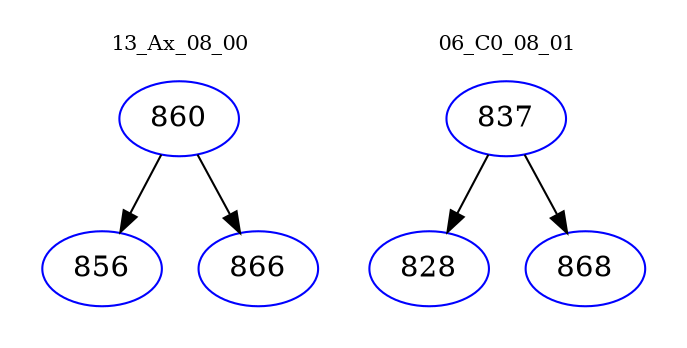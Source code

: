 digraph{
subgraph cluster_0 {
color = white
label = "13_Ax_08_00";
fontsize=10;
T0_860 [label="860", color="blue"]
T0_860 -> T0_856 [color="black"]
T0_856 [label="856", color="blue"]
T0_860 -> T0_866 [color="black"]
T0_866 [label="866", color="blue"]
}
subgraph cluster_1 {
color = white
label = "06_C0_08_01";
fontsize=10;
T1_837 [label="837", color="blue"]
T1_837 -> T1_828 [color="black"]
T1_828 [label="828", color="blue"]
T1_837 -> T1_868 [color="black"]
T1_868 [label="868", color="blue"]
}
}
